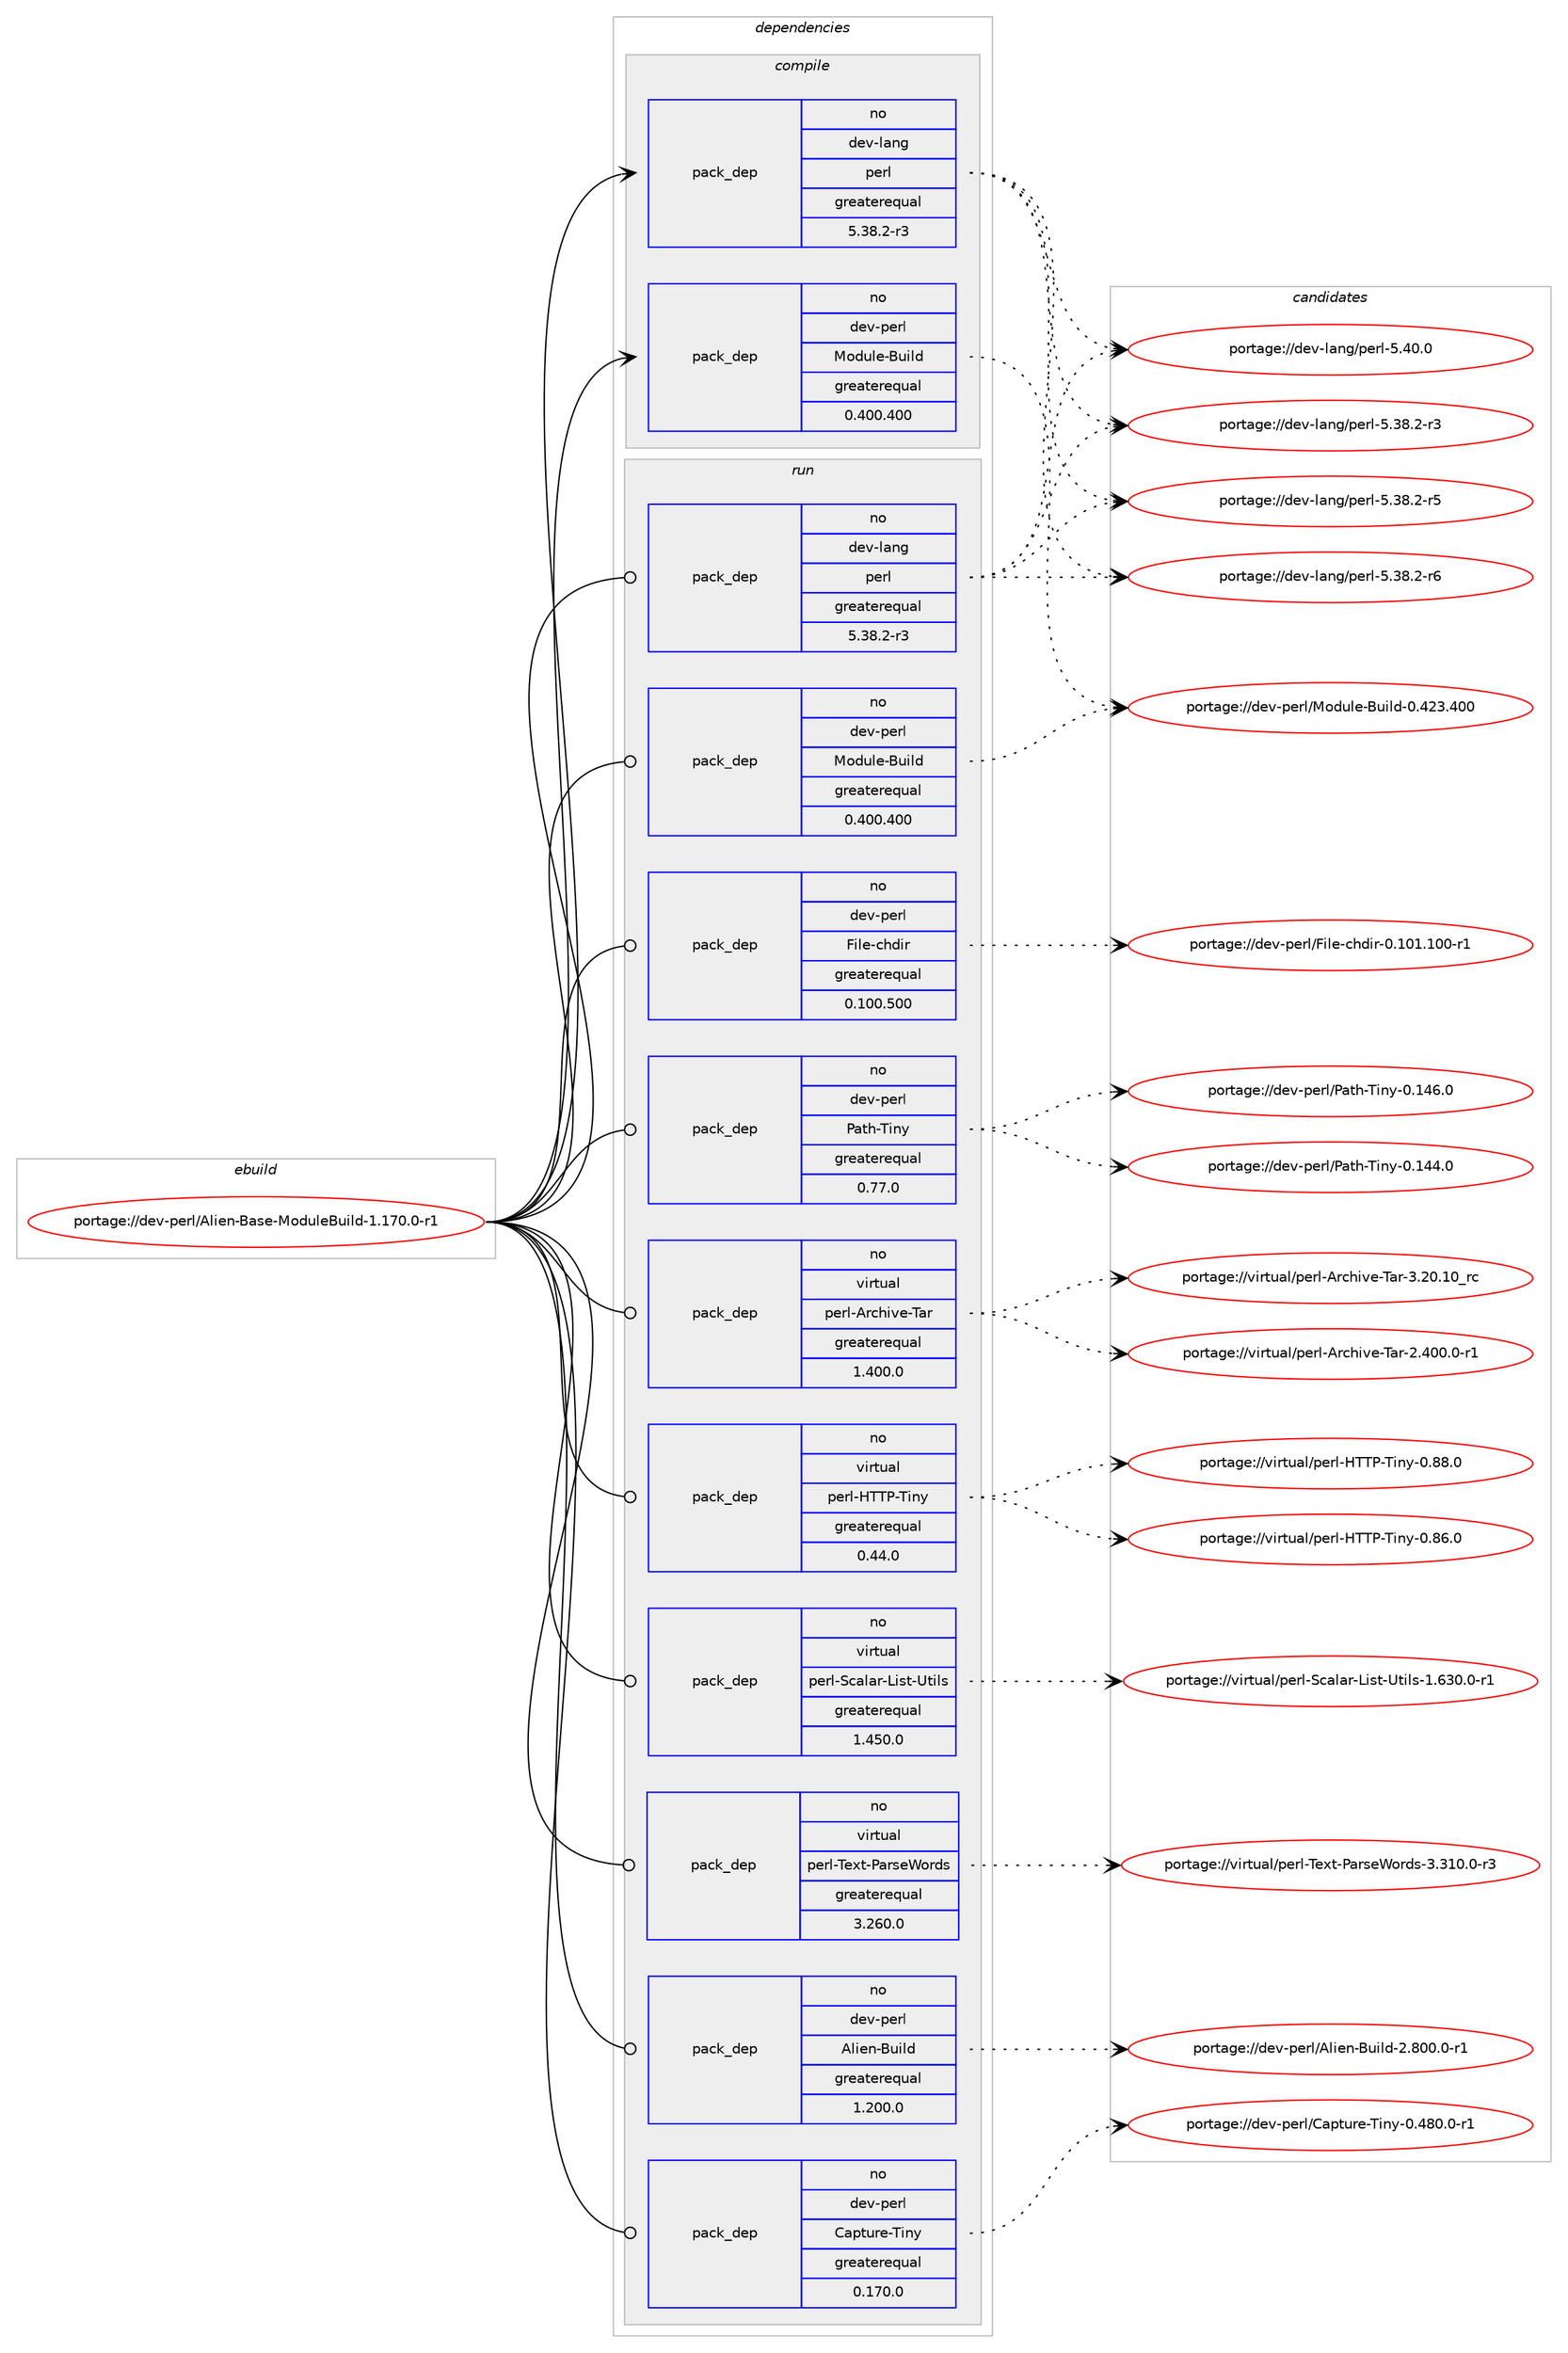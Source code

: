 digraph prolog {

# *************
# Graph options
# *************

newrank=true;
concentrate=true;
compound=true;
graph [rankdir=LR,fontname=Helvetica,fontsize=10,ranksep=1.5];#, ranksep=2.5, nodesep=0.2];
edge  [arrowhead=vee];
node  [fontname=Helvetica,fontsize=10];

# **********
# The ebuild
# **********

subgraph cluster_leftcol {
color=gray;
rank=same;
label=<<i>ebuild</i>>;
id [label="portage://dev-perl/Alien-Base-ModuleBuild-1.170.0-r1", color=red, width=4, href="../dev-perl/Alien-Base-ModuleBuild-1.170.0-r1.svg"];
}

# ****************
# The dependencies
# ****************

subgraph cluster_midcol {
color=gray;
label=<<i>dependencies</i>>;
subgraph cluster_compile {
fillcolor="#eeeeee";
style=filled;
label=<<i>compile</i>>;
subgraph pack32872 {
dependency62928 [label=<<TABLE BORDER="0" CELLBORDER="1" CELLSPACING="0" CELLPADDING="4" WIDTH="220"><TR><TD ROWSPAN="6" CELLPADDING="30">pack_dep</TD></TR><TR><TD WIDTH="110">no</TD></TR><TR><TD>dev-lang</TD></TR><TR><TD>perl</TD></TR><TR><TD>greaterequal</TD></TR><TR><TD>5.38.2-r3</TD></TR></TABLE>>, shape=none, color=blue];
}
id:e -> dependency62928:w [weight=20,style="solid",arrowhead="vee"];
subgraph pack32873 {
dependency62929 [label=<<TABLE BORDER="0" CELLBORDER="1" CELLSPACING="0" CELLPADDING="4" WIDTH="220"><TR><TD ROWSPAN="6" CELLPADDING="30">pack_dep</TD></TR><TR><TD WIDTH="110">no</TD></TR><TR><TD>dev-perl</TD></TR><TR><TD>Module-Build</TD></TR><TR><TD>greaterequal</TD></TR><TR><TD>0.400.400</TD></TR></TABLE>>, shape=none, color=blue];
}
id:e -> dependency62929:w [weight=20,style="solid",arrowhead="vee"];
}
subgraph cluster_compileandrun {
fillcolor="#eeeeee";
style=filled;
label=<<i>compile and run</i>>;
}
subgraph cluster_run {
fillcolor="#eeeeee";
style=filled;
label=<<i>run</i>>;
subgraph pack32874 {
dependency62930 [label=<<TABLE BORDER="0" CELLBORDER="1" CELLSPACING="0" CELLPADDING="4" WIDTH="220"><TR><TD ROWSPAN="6" CELLPADDING="30">pack_dep</TD></TR><TR><TD WIDTH="110">no</TD></TR><TR><TD>dev-lang</TD></TR><TR><TD>perl</TD></TR><TR><TD>greaterequal</TD></TR><TR><TD>5.38.2-r3</TD></TR></TABLE>>, shape=none, color=blue];
}
id:e -> dependency62930:w [weight=20,style="solid",arrowhead="odot"];
# *** BEGIN UNKNOWN DEPENDENCY TYPE (TODO) ***
# id -> package_dependency(portage://dev-perl/Alien-Base-ModuleBuild-1.170.0-r1,run,no,dev-lang,perl,none,[,,],any_same_slot,[])
# *** END UNKNOWN DEPENDENCY TYPE (TODO) ***

subgraph pack32875 {
dependency62931 [label=<<TABLE BORDER="0" CELLBORDER="1" CELLSPACING="0" CELLPADDING="4" WIDTH="220"><TR><TD ROWSPAN="6" CELLPADDING="30">pack_dep</TD></TR><TR><TD WIDTH="110">no</TD></TR><TR><TD>dev-perl</TD></TR><TR><TD>Alien-Build</TD></TR><TR><TD>greaterequal</TD></TR><TR><TD>1.200.0</TD></TR></TABLE>>, shape=none, color=blue];
}
id:e -> dependency62931:w [weight=20,style="solid",arrowhead="odot"];
# *** BEGIN UNKNOWN DEPENDENCY TYPE (TODO) ***
# id -> package_dependency(portage://dev-perl/Alien-Base-ModuleBuild-1.170.0-r1,run,no,dev-perl,Archive-Extract,none,[,,],[],[])
# *** END UNKNOWN DEPENDENCY TYPE (TODO) ***

subgraph pack32876 {
dependency62932 [label=<<TABLE BORDER="0" CELLBORDER="1" CELLSPACING="0" CELLPADDING="4" WIDTH="220"><TR><TD ROWSPAN="6" CELLPADDING="30">pack_dep</TD></TR><TR><TD WIDTH="110">no</TD></TR><TR><TD>dev-perl</TD></TR><TR><TD>Capture-Tiny</TD></TR><TR><TD>greaterequal</TD></TR><TR><TD>0.170.0</TD></TR></TABLE>>, shape=none, color=blue];
}
id:e -> dependency62932:w [weight=20,style="solid",arrowhead="odot"];
subgraph pack32877 {
dependency62933 [label=<<TABLE BORDER="0" CELLBORDER="1" CELLSPACING="0" CELLPADDING="4" WIDTH="220"><TR><TD ROWSPAN="6" CELLPADDING="30">pack_dep</TD></TR><TR><TD WIDTH="110">no</TD></TR><TR><TD>dev-perl</TD></TR><TR><TD>File-chdir</TD></TR><TR><TD>greaterequal</TD></TR><TR><TD>0.100.500</TD></TR></TABLE>>, shape=none, color=blue];
}
id:e -> dependency62933:w [weight=20,style="solid",arrowhead="odot"];
# *** BEGIN UNKNOWN DEPENDENCY TYPE (TODO) ***
# id -> package_dependency(portage://dev-perl/Alien-Base-ModuleBuild-1.170.0-r1,run,no,dev-perl,HTML-Parser,none,[,,],[],[])
# *** END UNKNOWN DEPENDENCY TYPE (TODO) ***

subgraph pack32878 {
dependency62934 [label=<<TABLE BORDER="0" CELLBORDER="1" CELLSPACING="0" CELLPADDING="4" WIDTH="220"><TR><TD ROWSPAN="6" CELLPADDING="30">pack_dep</TD></TR><TR><TD WIDTH="110">no</TD></TR><TR><TD>dev-perl</TD></TR><TR><TD>Module-Build</TD></TR><TR><TD>greaterequal</TD></TR><TR><TD>0.400.400</TD></TR></TABLE>>, shape=none, color=blue];
}
id:e -> dependency62934:w [weight=20,style="solid",arrowhead="odot"];
subgraph pack32879 {
dependency62935 [label=<<TABLE BORDER="0" CELLBORDER="1" CELLSPACING="0" CELLPADDING="4" WIDTH="220"><TR><TD ROWSPAN="6" CELLPADDING="30">pack_dep</TD></TR><TR><TD WIDTH="110">no</TD></TR><TR><TD>dev-perl</TD></TR><TR><TD>Path-Tiny</TD></TR><TR><TD>greaterequal</TD></TR><TR><TD>0.77.0</TD></TR></TABLE>>, shape=none, color=blue];
}
id:e -> dependency62935:w [weight=20,style="solid",arrowhead="odot"];
# *** BEGIN UNKNOWN DEPENDENCY TYPE (TODO) ***
# id -> package_dependency(portage://dev-perl/Alien-Base-ModuleBuild-1.170.0-r1,run,no,dev-perl,Shell-Config-Generate,none,[,,],[],[])
# *** END UNKNOWN DEPENDENCY TYPE (TODO) ***

# *** BEGIN UNKNOWN DEPENDENCY TYPE (TODO) ***
# id -> package_dependency(portage://dev-perl/Alien-Base-ModuleBuild-1.170.0-r1,run,no,dev-perl,Shell-Guess,none,[,,],[],[])
# *** END UNKNOWN DEPENDENCY TYPE (TODO) ***

# *** BEGIN UNKNOWN DEPENDENCY TYPE (TODO) ***
# id -> package_dependency(portage://dev-perl/Alien-Base-ModuleBuild-1.170.0-r1,run,no,dev-perl,Sort-Versions,none,[,,],[],[])
# *** END UNKNOWN DEPENDENCY TYPE (TODO) ***

# *** BEGIN UNKNOWN DEPENDENCY TYPE (TODO) ***
# id -> package_dependency(portage://dev-perl/Alien-Base-ModuleBuild-1.170.0-r1,run,no,dev-perl,URI,none,[,,],[],[])
# *** END UNKNOWN DEPENDENCY TYPE (TODO) ***

subgraph pack32880 {
dependency62936 [label=<<TABLE BORDER="0" CELLBORDER="1" CELLSPACING="0" CELLPADDING="4" WIDTH="220"><TR><TD ROWSPAN="6" CELLPADDING="30">pack_dep</TD></TR><TR><TD WIDTH="110">no</TD></TR><TR><TD>virtual</TD></TR><TR><TD>perl-Archive-Tar</TD></TR><TR><TD>greaterequal</TD></TR><TR><TD>1.400.0</TD></TR></TABLE>>, shape=none, color=blue];
}
id:e -> dependency62936:w [weight=20,style="solid",arrowhead="odot"];
subgraph pack32881 {
dependency62937 [label=<<TABLE BORDER="0" CELLBORDER="1" CELLSPACING="0" CELLPADDING="4" WIDTH="220"><TR><TD ROWSPAN="6" CELLPADDING="30">pack_dep</TD></TR><TR><TD WIDTH="110">no</TD></TR><TR><TD>virtual</TD></TR><TR><TD>perl-HTTP-Tiny</TD></TR><TR><TD>greaterequal</TD></TR><TR><TD>0.44.0</TD></TR></TABLE>>, shape=none, color=blue];
}
id:e -> dependency62937:w [weight=20,style="solid",arrowhead="odot"];
# *** BEGIN UNKNOWN DEPENDENCY TYPE (TODO) ***
# id -> package_dependency(portage://dev-perl/Alien-Base-ModuleBuild-1.170.0-r1,run,no,virtual,perl-JSON-PP,none,[,,],[],[])
# *** END UNKNOWN DEPENDENCY TYPE (TODO) ***

subgraph pack32882 {
dependency62938 [label=<<TABLE BORDER="0" CELLBORDER="1" CELLSPACING="0" CELLPADDING="4" WIDTH="220"><TR><TD ROWSPAN="6" CELLPADDING="30">pack_dep</TD></TR><TR><TD WIDTH="110">no</TD></TR><TR><TD>virtual</TD></TR><TR><TD>perl-Scalar-List-Utils</TD></TR><TR><TD>greaterequal</TD></TR><TR><TD>1.450.0</TD></TR></TABLE>>, shape=none, color=blue];
}
id:e -> dependency62938:w [weight=20,style="solid",arrowhead="odot"];
subgraph pack32883 {
dependency62939 [label=<<TABLE BORDER="0" CELLBORDER="1" CELLSPACING="0" CELLPADDING="4" WIDTH="220"><TR><TD ROWSPAN="6" CELLPADDING="30">pack_dep</TD></TR><TR><TD WIDTH="110">no</TD></TR><TR><TD>virtual</TD></TR><TR><TD>perl-Text-ParseWords</TD></TR><TR><TD>greaterequal</TD></TR><TR><TD>3.260.0</TD></TR></TABLE>>, shape=none, color=blue];
}
id:e -> dependency62939:w [weight=20,style="solid",arrowhead="odot"];
# *** BEGIN UNKNOWN DEPENDENCY TYPE (TODO) ***
# id -> package_dependency(portage://dev-perl/Alien-Base-ModuleBuild-1.170.0-r1,run,no,virtual,perl-parent,none,[,,],[],[])
# *** END UNKNOWN DEPENDENCY TYPE (TODO) ***

}
}

# **************
# The candidates
# **************

subgraph cluster_choices {
rank=same;
color=gray;
label=<<i>candidates</i>>;

subgraph choice32872 {
color=black;
nodesep=1;
choice100101118451089711010347112101114108455346515646504511451 [label="portage://dev-lang/perl-5.38.2-r3", color=red, width=4,href="../dev-lang/perl-5.38.2-r3.svg"];
choice100101118451089711010347112101114108455346515646504511453 [label="portage://dev-lang/perl-5.38.2-r5", color=red, width=4,href="../dev-lang/perl-5.38.2-r5.svg"];
choice100101118451089711010347112101114108455346515646504511454 [label="portage://dev-lang/perl-5.38.2-r6", color=red, width=4,href="../dev-lang/perl-5.38.2-r6.svg"];
choice10010111845108971101034711210111410845534652484648 [label="portage://dev-lang/perl-5.40.0", color=red, width=4,href="../dev-lang/perl-5.40.0.svg"];
dependency62928:e -> choice100101118451089711010347112101114108455346515646504511451:w [style=dotted,weight="100"];
dependency62928:e -> choice100101118451089711010347112101114108455346515646504511453:w [style=dotted,weight="100"];
dependency62928:e -> choice100101118451089711010347112101114108455346515646504511454:w [style=dotted,weight="100"];
dependency62928:e -> choice10010111845108971101034711210111410845534652484648:w [style=dotted,weight="100"];
}
subgraph choice32873 {
color=black;
nodesep=1;
choice100101118451121011141084777111100117108101456611710510810045484652505146524848 [label="portage://dev-perl/Module-Build-0.423.400", color=red, width=4,href="../dev-perl/Module-Build-0.423.400.svg"];
dependency62929:e -> choice100101118451121011141084777111100117108101456611710510810045484652505146524848:w [style=dotted,weight="100"];
}
subgraph choice32874 {
color=black;
nodesep=1;
choice100101118451089711010347112101114108455346515646504511451 [label="portage://dev-lang/perl-5.38.2-r3", color=red, width=4,href="../dev-lang/perl-5.38.2-r3.svg"];
choice100101118451089711010347112101114108455346515646504511453 [label="portage://dev-lang/perl-5.38.2-r5", color=red, width=4,href="../dev-lang/perl-5.38.2-r5.svg"];
choice100101118451089711010347112101114108455346515646504511454 [label="portage://dev-lang/perl-5.38.2-r6", color=red, width=4,href="../dev-lang/perl-5.38.2-r6.svg"];
choice10010111845108971101034711210111410845534652484648 [label="portage://dev-lang/perl-5.40.0", color=red, width=4,href="../dev-lang/perl-5.40.0.svg"];
dependency62930:e -> choice100101118451089711010347112101114108455346515646504511451:w [style=dotted,weight="100"];
dependency62930:e -> choice100101118451089711010347112101114108455346515646504511453:w [style=dotted,weight="100"];
dependency62930:e -> choice100101118451089711010347112101114108455346515646504511454:w [style=dotted,weight="100"];
dependency62930:e -> choice10010111845108971101034711210111410845534652484648:w [style=dotted,weight="100"];
}
subgraph choice32875 {
color=black;
nodesep=1;
choice100101118451121011141084765108105101110456611710510810045504656484846484511449 [label="portage://dev-perl/Alien-Build-2.800.0-r1", color=red, width=4,href="../dev-perl/Alien-Build-2.800.0-r1.svg"];
dependency62931:e -> choice100101118451121011141084765108105101110456611710510810045504656484846484511449:w [style=dotted,weight="100"];
}
subgraph choice32876 {
color=black;
nodesep=1;
choice10010111845112101114108476797112116117114101458410511012145484652564846484511449 [label="portage://dev-perl/Capture-Tiny-0.480.0-r1", color=red, width=4,href="../dev-perl/Capture-Tiny-0.480.0-r1.svg"];
dependency62932:e -> choice10010111845112101114108476797112116117114101458410511012145484652564846484511449:w [style=dotted,weight="100"];
}
subgraph choice32877 {
color=black;
nodesep=1;
choice1001011184511210111410847701051081014599104100105114454846494849464948484511449 [label="portage://dev-perl/File-chdir-0.101.100-r1", color=red, width=4,href="../dev-perl/File-chdir-0.101.100-r1.svg"];
dependency62933:e -> choice1001011184511210111410847701051081014599104100105114454846494849464948484511449:w [style=dotted,weight="100"];
}
subgraph choice32878 {
color=black;
nodesep=1;
choice100101118451121011141084777111100117108101456611710510810045484652505146524848 [label="portage://dev-perl/Module-Build-0.423.400", color=red, width=4,href="../dev-perl/Module-Build-0.423.400.svg"];
dependency62934:e -> choice100101118451121011141084777111100117108101456611710510810045484652505146524848:w [style=dotted,weight="100"];
}
subgraph choice32879 {
color=black;
nodesep=1;
choice1001011184511210111410847809711610445841051101214548464952524648 [label="portage://dev-perl/Path-Tiny-0.144.0", color=red, width=4,href="../dev-perl/Path-Tiny-0.144.0.svg"];
choice1001011184511210111410847809711610445841051101214548464952544648 [label="portage://dev-perl/Path-Tiny-0.146.0", color=red, width=4,href="../dev-perl/Path-Tiny-0.146.0.svg"];
dependency62935:e -> choice1001011184511210111410847809711610445841051101214548464952524648:w [style=dotted,weight="100"];
dependency62935:e -> choice1001011184511210111410847809711610445841051101214548464952544648:w [style=dotted,weight="100"];
}
subgraph choice32880 {
color=black;
nodesep=1;
choice118105114116117971084711210111410845651149910410511810145849711445504652484846484511449 [label="portage://virtual/perl-Archive-Tar-2.400.0-r1", color=red, width=4,href="../virtual/perl-Archive-Tar-2.400.0-r1.svg"];
choice118105114116117971084711210111410845651149910410511810145849711445514650484649489511499 [label="portage://virtual/perl-Archive-Tar-3.20.10_rc", color=red, width=4,href="../virtual/perl-Archive-Tar-3.20.10_rc.svg"];
dependency62936:e -> choice118105114116117971084711210111410845651149910410511810145849711445504652484846484511449:w [style=dotted,weight="100"];
dependency62936:e -> choice118105114116117971084711210111410845651149910410511810145849711445514650484649489511499:w [style=dotted,weight="100"];
}
subgraph choice32881 {
color=black;
nodesep=1;
choice11810511411611797108471121011141084572848480458410511012145484656544648 [label="portage://virtual/perl-HTTP-Tiny-0.86.0", color=red, width=4,href="../virtual/perl-HTTP-Tiny-0.86.0.svg"];
choice11810511411611797108471121011141084572848480458410511012145484656564648 [label="portage://virtual/perl-HTTP-Tiny-0.88.0", color=red, width=4,href="../virtual/perl-HTTP-Tiny-0.88.0.svg"];
dependency62937:e -> choice11810511411611797108471121011141084572848480458410511012145484656544648:w [style=dotted,weight="100"];
dependency62937:e -> choice11810511411611797108471121011141084572848480458410511012145484656564648:w [style=dotted,weight="100"];
}
subgraph choice32882 {
color=black;
nodesep=1;
choice118105114116117971084711210111410845839997108971144576105115116458511610510811545494654514846484511449 [label="portage://virtual/perl-Scalar-List-Utils-1.630.0-r1", color=red, width=4,href="../virtual/perl-Scalar-List-Utils-1.630.0-r1.svg"];
dependency62938:e -> choice118105114116117971084711210111410845839997108971144576105115116458511610510811545494654514846484511449:w [style=dotted,weight="100"];
}
subgraph choice32883 {
color=black;
nodesep=1;
choice118105114116117971084711210111410845841011201164580971141151018711111410011545514651494846484511451 [label="portage://virtual/perl-Text-ParseWords-3.310.0-r3", color=red, width=4,href="../virtual/perl-Text-ParseWords-3.310.0-r3.svg"];
dependency62939:e -> choice118105114116117971084711210111410845841011201164580971141151018711111410011545514651494846484511451:w [style=dotted,weight="100"];
}
}

}
